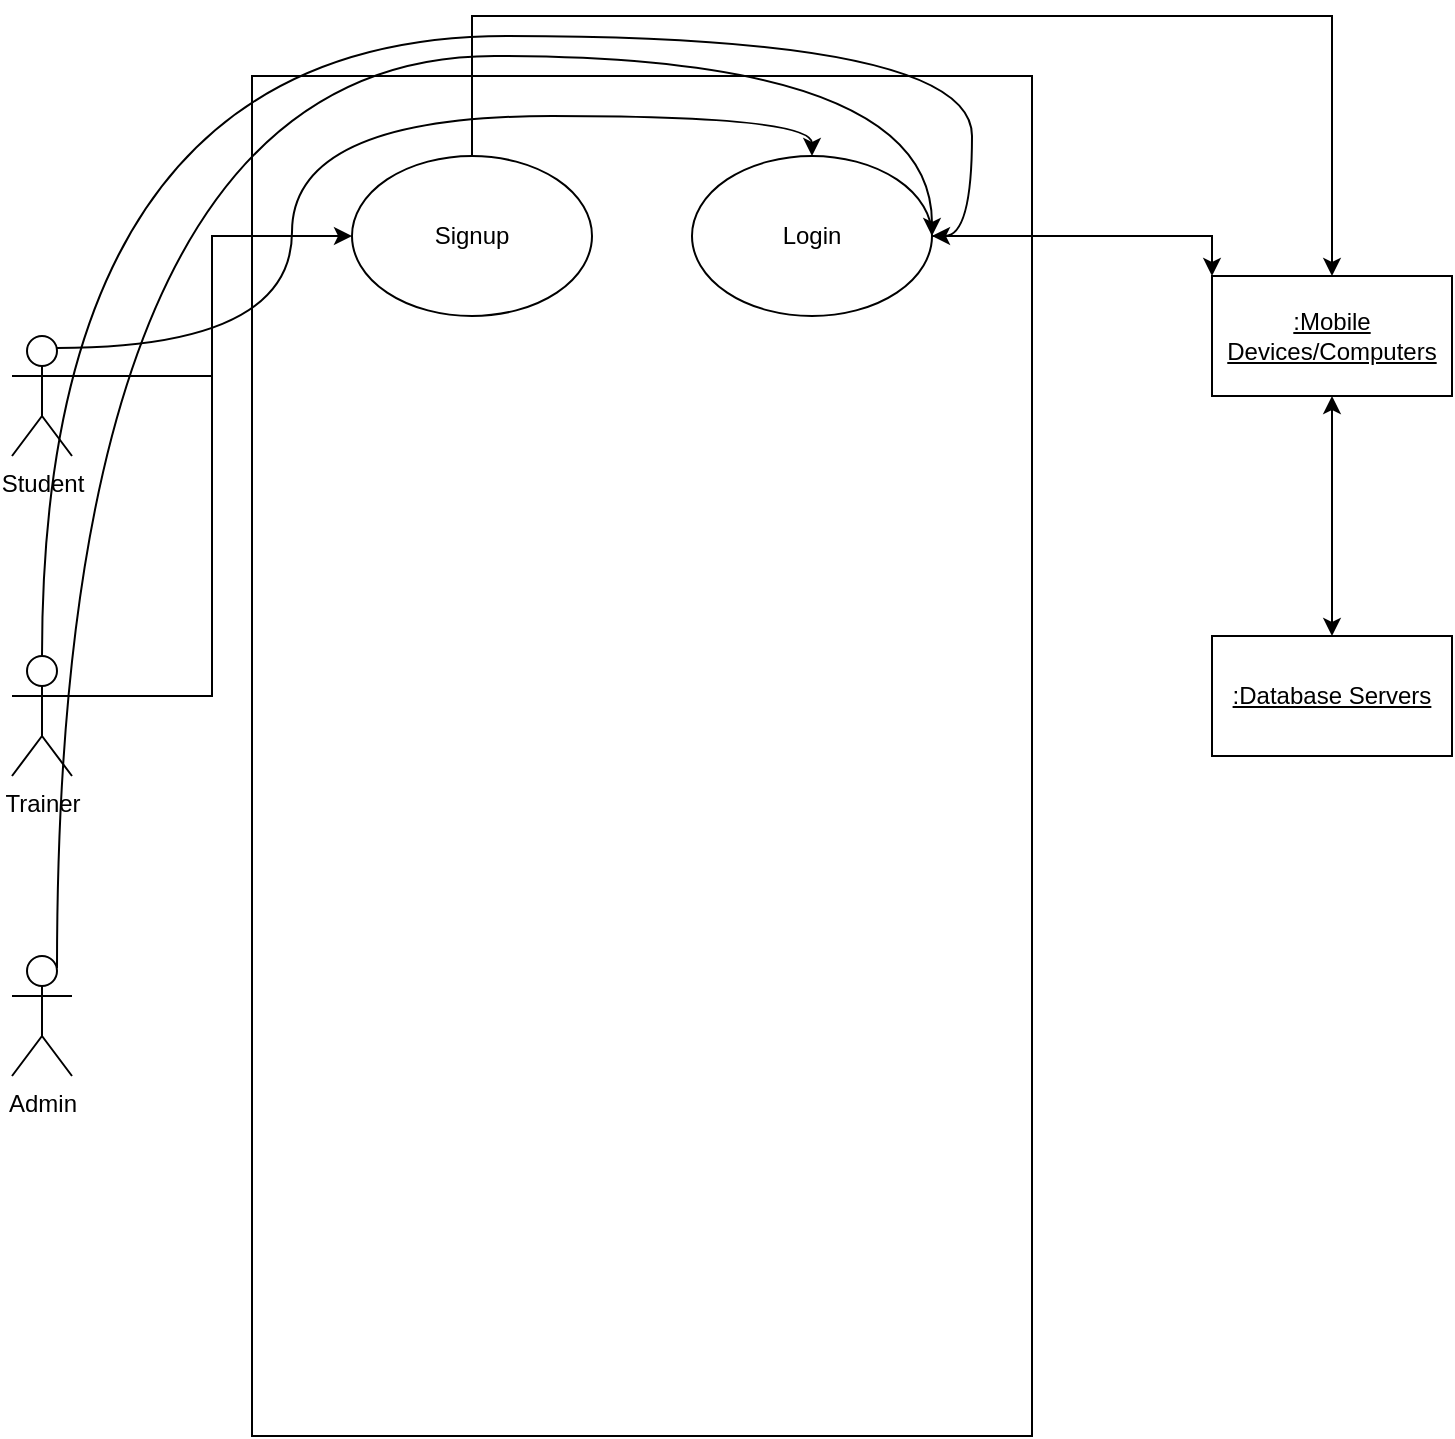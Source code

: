 <mxfile version="14.9.3" type="github">
  <diagram name="Page-1" id="13e1069c-82ec-6db2-03f1-153e76fe0fe0">
    <mxGraphModel dx="1581" dy="817" grid="1" gridSize="10" guides="1" tooltips="1" connect="1" arrows="1" fold="1" page="1" pageScale="1" pageWidth="1100" pageHeight="850" background="none" math="0" shadow="0">
      <root>
        <mxCell id="0" />
        <mxCell id="1" parent="0" />
        <mxCell id="yhSfW9uCgV4h4QmzOXTi-1" value="Student" style="shape=umlActor;verticalLabelPosition=bottom;verticalAlign=top;html=1;outlineConnect=0;" vertex="1" parent="1">
          <mxGeometry x="240" y="210" width="30" height="60" as="geometry" />
        </mxCell>
        <mxCell id="yhSfW9uCgV4h4QmzOXTi-227" style="edgeStyle=orthogonalEdgeStyle;rounded=0;orthogonalLoop=1;jettySize=auto;html=1;exitX=1;exitY=0.333;exitDx=0;exitDy=0;exitPerimeter=0;entryX=0;entryY=0.5;entryDx=0;entryDy=0;" edge="1" parent="1" source="yhSfW9uCgV4h4QmzOXTi-2" target="yhSfW9uCgV4h4QmzOXTi-11">
          <mxGeometry relative="1" as="geometry" />
        </mxCell>
        <mxCell id="yhSfW9uCgV4h4QmzOXTi-2" value="Trainer" style="shape=umlActor;verticalLabelPosition=bottom;verticalAlign=top;html=1;outlineConnect=0;" vertex="1" parent="1">
          <mxGeometry x="240" y="370" width="30" height="60" as="geometry" />
        </mxCell>
        <mxCell id="yhSfW9uCgV4h4QmzOXTi-3" value="Admin" style="shape=umlActor;verticalLabelPosition=bottom;verticalAlign=top;html=1;outlineConnect=0;" vertex="1" parent="1">
          <mxGeometry x="240" y="520" width="30" height="60" as="geometry" />
        </mxCell>
        <mxCell id="yhSfW9uCgV4h4QmzOXTi-5" value="" style="rounded=0;whiteSpace=wrap;html=1;" vertex="1" parent="1">
          <mxGeometry x="360" y="80" width="390" height="680" as="geometry" />
        </mxCell>
        <mxCell id="yhSfW9uCgV4h4QmzOXTi-7" value="&lt;u&gt;:Mobile Devices/Computers&lt;/u&gt;" style="rounded=0;whiteSpace=wrap;html=1;" vertex="1" parent="1">
          <mxGeometry x="840" y="180" width="120" height="60" as="geometry" />
        </mxCell>
        <mxCell id="yhSfW9uCgV4h4QmzOXTi-8" value="&lt;u&gt;:Database Servers&lt;/u&gt;" style="rounded=0;whiteSpace=wrap;html=1;" vertex="1" parent="1">
          <mxGeometry x="840" y="360" width="120" height="60" as="geometry" />
        </mxCell>
        <mxCell id="yhSfW9uCgV4h4QmzOXTi-224" style="edgeStyle=orthogonalEdgeStyle;rounded=0;orthogonalLoop=1;jettySize=auto;html=1;exitX=0.5;exitY=0;exitDx=0;exitDy=0;entryX=0.5;entryY=0;entryDx=0;entryDy=0;" edge="1" parent="1" source="yhSfW9uCgV4h4QmzOXTi-11" target="yhSfW9uCgV4h4QmzOXTi-7">
          <mxGeometry relative="1" as="geometry">
            <Array as="points">
              <mxPoint x="470" y="50" />
              <mxPoint x="900" y="50" />
            </Array>
          </mxGeometry>
        </mxCell>
        <mxCell id="yhSfW9uCgV4h4QmzOXTi-11" value="Signup" style="ellipse;whiteSpace=wrap;html=1;" vertex="1" parent="1">
          <mxGeometry x="410" y="120" width="120" height="80" as="geometry" />
        </mxCell>
        <mxCell id="yhSfW9uCgV4h4QmzOXTi-225" value="" style="endArrow=classic;startArrow=classic;html=1;entryX=0.5;entryY=1;entryDx=0;entryDy=0;exitX=0.5;exitY=0;exitDx=0;exitDy=0;" edge="1" parent="1" source="yhSfW9uCgV4h4QmzOXTi-8" target="yhSfW9uCgV4h4QmzOXTi-7">
          <mxGeometry width="50" height="50" relative="1" as="geometry">
            <mxPoint x="500" y="470" as="sourcePoint" />
            <mxPoint x="550" y="420" as="targetPoint" />
          </mxGeometry>
        </mxCell>
        <mxCell id="yhSfW9uCgV4h4QmzOXTi-226" style="edgeStyle=orthogonalEdgeStyle;rounded=0;orthogonalLoop=1;jettySize=auto;html=1;exitX=1;exitY=0.333;exitDx=0;exitDy=0;exitPerimeter=0;entryX=0;entryY=0.5;entryDx=0;entryDy=0;" edge="1" parent="1" source="yhSfW9uCgV4h4QmzOXTi-1" target="yhSfW9uCgV4h4QmzOXTi-11">
          <mxGeometry relative="1" as="geometry" />
        </mxCell>
        <mxCell id="yhSfW9uCgV4h4QmzOXTi-235" style="edgeStyle=orthogonalEdgeStyle;rounded=0;orthogonalLoop=1;jettySize=auto;html=1;exitX=1;exitY=0.5;exitDx=0;exitDy=0;entryX=0;entryY=0;entryDx=0;entryDy=0;" edge="1" parent="1" source="yhSfW9uCgV4h4QmzOXTi-228" target="yhSfW9uCgV4h4QmzOXTi-7">
          <mxGeometry relative="1" as="geometry" />
        </mxCell>
        <mxCell id="yhSfW9uCgV4h4QmzOXTi-228" value="Login" style="ellipse;whiteSpace=wrap;html=1;" vertex="1" parent="1">
          <mxGeometry x="580" y="120" width="120" height="80" as="geometry" />
        </mxCell>
        <mxCell id="yhSfW9uCgV4h4QmzOXTi-243" style="edgeStyle=orthogonalEdgeStyle;curved=1;rounded=0;orthogonalLoop=1;jettySize=auto;html=1;exitX=0.75;exitY=0.1;exitDx=0;exitDy=0;exitPerimeter=0;entryX=0.5;entryY=0;entryDx=0;entryDy=0;" edge="1" parent="1" source="yhSfW9uCgV4h4QmzOXTi-1" target="yhSfW9uCgV4h4QmzOXTi-228">
          <mxGeometry relative="1" as="geometry">
            <Array as="points">
              <mxPoint x="380" y="216" />
              <mxPoint x="380" y="100" />
              <mxPoint x="640" y="100" />
            </Array>
          </mxGeometry>
        </mxCell>
        <mxCell id="yhSfW9uCgV4h4QmzOXTi-244" style="edgeStyle=orthogonalEdgeStyle;curved=1;rounded=0;orthogonalLoop=1;jettySize=auto;html=1;exitX=0.5;exitY=0;exitDx=0;exitDy=0;exitPerimeter=0;entryX=1;entryY=0.5;entryDx=0;entryDy=0;" edge="1" parent="1" source="yhSfW9uCgV4h4QmzOXTi-2" target="yhSfW9uCgV4h4QmzOXTi-228">
          <mxGeometry relative="1" as="geometry">
            <Array as="points">
              <mxPoint x="255" y="60" />
              <mxPoint x="720" y="60" />
              <mxPoint x="720" y="160" />
            </Array>
          </mxGeometry>
        </mxCell>
        <mxCell id="yhSfW9uCgV4h4QmzOXTi-245" style="edgeStyle=orthogonalEdgeStyle;curved=1;rounded=0;orthogonalLoop=1;jettySize=auto;html=1;exitX=0.75;exitY=0.1;exitDx=0;exitDy=0;exitPerimeter=0;" edge="1" parent="1" source="yhSfW9uCgV4h4QmzOXTi-3">
          <mxGeometry relative="1" as="geometry">
            <mxPoint x="700" y="160" as="targetPoint" />
            <Array as="points">
              <mxPoint x="262" y="70" />
              <mxPoint x="700" y="70" />
            </Array>
          </mxGeometry>
        </mxCell>
      </root>
    </mxGraphModel>
  </diagram>
</mxfile>
